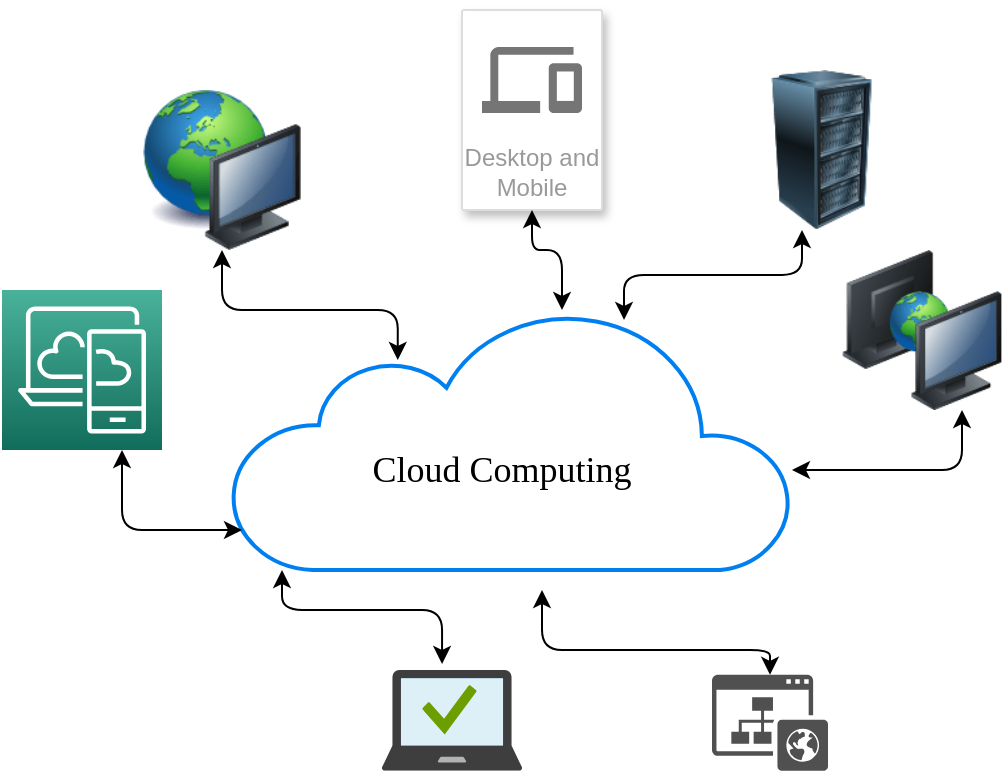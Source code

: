 <mxfile version="14.4.3" type="github">
  <diagram id="8HRx8LbAURV8-KewX7sr" name="Page-1">
    <mxGraphModel dx="946" dy="535" grid="1" gridSize="10" guides="1" tooltips="1" connect="1" arrows="1" fold="1" page="1" pageScale="1" pageWidth="827" pageHeight="1169" math="0" shadow="0">
      <root>
        <mxCell id="0" />
        <mxCell id="1" parent="0" />
        <mxCell id="0AsAdiVmgyj2254Yx2bW-1" value="" style="html=1;verticalLabelPosition=bottom;align=center;labelBackgroundColor=#ffffff;verticalAlign=top;strokeWidth=2;strokeColor=#0080F0;shadow=0;dashed=0;shape=mxgraph.ios7.icons.cloud;" parent="1" vertex="1">
          <mxGeometry x="145" y="170" width="280" height="130" as="geometry" />
        </mxCell>
        <mxCell id="0AsAdiVmgyj2254Yx2bW-2" value="" style="image;html=1;image=img/lib/clip_art/computers/Network_128x128.png" parent="1" vertex="1">
          <mxGeometry x="100" y="60" width="80" height="80" as="geometry" />
        </mxCell>
        <mxCell id="0AsAdiVmgyj2254Yx2bW-3" value="Desktop and Mobile" style="strokeColor=#dddddd;shadow=1;strokeWidth=1;rounded=1;absoluteArcSize=1;arcSize=2;labelPosition=center;verticalLabelPosition=middle;align=center;verticalAlign=bottom;spacingLeft=0;fontColor=#999999;fontSize=12;whiteSpace=wrap;spacingBottom=2;" parent="1" vertex="1">
          <mxGeometry x="260" y="20" width="70" height="100" as="geometry" />
        </mxCell>
        <mxCell id="0AsAdiVmgyj2254Yx2bW-4" value="" style="dashed=0;connectable=0;html=1;fillColor=#757575;strokeColor=none;shape=mxgraph.gcp2.desktop_and_mobile;part=1;" parent="0AsAdiVmgyj2254Yx2bW-3" vertex="1">
          <mxGeometry x="0.5" width="50" height="33" relative="1" as="geometry">
            <mxPoint x="-25" y="18.5" as="offset" />
          </mxGeometry>
        </mxCell>
        <mxCell id="0AsAdiVmgyj2254Yx2bW-5" value="" style="points=[[0,0,0],[0.25,0,0],[0.5,0,0],[0.75,0,0],[1,0,0],[0,1,0],[0.25,1,0],[0.5,1,0],[0.75,1,0],[1,1,0],[0,0.25,0],[0,0.5,0],[0,0.75,0],[1,0.25,0],[1,0.5,0],[1,0.75,0]];outlineConnect=0;fontColor=#232F3E;gradientColor=#4AB29A;gradientDirection=north;fillColor=#116D5B;strokeColor=#ffffff;dashed=0;verticalLabelPosition=bottom;verticalAlign=top;align=center;html=1;fontSize=12;fontStyle=0;aspect=fixed;shape=mxgraph.aws4.resourceIcon;resIcon=mxgraph.aws4.desktop_and_app_streaming;" parent="1" vertex="1">
          <mxGeometry x="30" y="160" width="80" height="80" as="geometry" />
        </mxCell>
        <mxCell id="0AsAdiVmgyj2254Yx2bW-6" value="" style="aspect=fixed;html=1;points=[];align=center;image;fontSize=12;image=img/lib/mscae/Managed_Desktop.svg;" parent="1" vertex="1">
          <mxGeometry x="220" y="350" width="70" height="50.4" as="geometry" />
        </mxCell>
        <mxCell id="rqjZbobyY0RI_XwX1Pex-1" value="" style="image;html=1;image=img/lib/clip_art/computers/Server_Rack_128x128.png" vertex="1" parent="1">
          <mxGeometry x="400" y="50" width="80" height="80" as="geometry" />
        </mxCell>
        <mxCell id="rqjZbobyY0RI_XwX1Pex-2" value="" style="image;html=1;image=img/lib/clip_art/computers/Network_2_128x128.png" vertex="1" parent="1">
          <mxGeometry x="450" y="140" width="80" height="80" as="geometry" />
        </mxCell>
        <mxCell id="rqjZbobyY0RI_XwX1Pex-3" value="" style="pointerEvents=1;shadow=0;dashed=0;html=1;strokeColor=none;fillColor=#505050;labelPosition=center;verticalLabelPosition=bottom;verticalAlign=top;outlineConnect=0;align=center;shape=mxgraph.office.sites.website_public;" vertex="1" parent="1">
          <mxGeometry x="385" y="352.4" width="58" height="48" as="geometry" />
        </mxCell>
        <mxCell id="rqjZbobyY0RI_XwX1Pex-4" value="&lt;font size=&quot;1&quot; face=&quot;Tahoma&quot;&gt;&lt;span style=&quot;font-size: 18px&quot;&gt;Cloud Computing&lt;/span&gt;&lt;/font&gt;" style="text;html=1;strokeColor=none;fillColor=none;align=center;verticalAlign=middle;whiteSpace=wrap;rounded=0;" vertex="1" parent="1">
          <mxGeometry x="205" y="230" width="150" height="40" as="geometry" />
        </mxCell>
        <mxCell id="rqjZbobyY0RI_XwX1Pex-5" value="" style="edgeStyle=elbowEdgeStyle;elbow=vertical;endArrow=classic;html=1;entryX=0.5;entryY=1;entryDx=0;entryDy=0;startArrow=classic;startFill=1;rounded=1;exitX=0.296;exitY=0.192;exitDx=0;exitDy=0;exitPerimeter=0;" edge="1" parent="1" source="0AsAdiVmgyj2254Yx2bW-1" target="0AsAdiVmgyj2254Yx2bW-2">
          <mxGeometry width="50" height="50" relative="1" as="geometry">
            <mxPoint x="180" y="170" as="sourcePoint" />
            <mxPoint x="230" y="120" as="targetPoint" />
            <Array as="points">
              <mxPoint x="200" y="170" />
            </Array>
          </mxGeometry>
        </mxCell>
        <mxCell id="rqjZbobyY0RI_XwX1Pex-6" value="" style="edgeStyle=elbowEdgeStyle;elbow=vertical;endArrow=classic;html=1;entryX=0.5;entryY=1;entryDx=0;entryDy=0;startArrow=classic;startFill=1;rounded=1;" edge="1" parent="1" source="0AsAdiVmgyj2254Yx2bW-1" target="0AsAdiVmgyj2254Yx2bW-3">
          <mxGeometry width="50" height="50" relative="1" as="geometry">
            <mxPoint x="280" y="150" as="sourcePoint" />
            <mxPoint x="150" y="150" as="targetPoint" />
            <Array as="points">
              <mxPoint x="310" y="140" />
              <mxPoint x="300" y="150" />
            </Array>
          </mxGeometry>
        </mxCell>
        <mxCell id="rqjZbobyY0RI_XwX1Pex-8" value="" style="edgeStyle=elbowEdgeStyle;elbow=vertical;endArrow=classic;html=1;startArrow=classic;startFill=1;rounded=1;exitX=0.7;exitY=0.038;exitDx=0;exitDy=0;exitPerimeter=0;" edge="1" parent="1" source="0AsAdiVmgyj2254Yx2bW-1">
          <mxGeometry width="50" height="50" relative="1" as="geometry">
            <mxPoint x="247.88" y="214.96" as="sourcePoint" />
            <mxPoint x="430" y="130" as="targetPoint" />
            <Array as="points" />
          </mxGeometry>
        </mxCell>
        <mxCell id="rqjZbobyY0RI_XwX1Pex-9" value="" style="edgeStyle=elbowEdgeStyle;elbow=vertical;endArrow=classic;html=1;startArrow=classic;startFill=1;rounded=1;" edge="1" parent="1">
          <mxGeometry width="50" height="50" relative="1" as="geometry">
            <mxPoint x="150" y="280" as="sourcePoint" />
            <mxPoint x="90" y="240" as="targetPoint" />
            <Array as="points">
              <mxPoint x="90" y="280" />
            </Array>
          </mxGeometry>
        </mxCell>
        <mxCell id="rqjZbobyY0RI_XwX1Pex-11" value="" style="edgeStyle=elbowEdgeStyle;elbow=vertical;endArrow=classic;html=1;entryX=0.75;entryY=1;entryDx=0;entryDy=0;startArrow=classic;startFill=1;rounded=1;" edge="1" parent="1" source="0AsAdiVmgyj2254Yx2bW-1" target="rqjZbobyY0RI_XwX1Pex-2">
          <mxGeometry width="50" height="50" relative="1" as="geometry">
            <mxPoint x="430" y="270" as="sourcePoint" />
            <mxPoint x="190" y="190" as="targetPoint" />
            <Array as="points">
              <mxPoint x="450" y="250" />
              <mxPoint x="450" y="270" />
              <mxPoint x="480" y="250" />
              <mxPoint x="490" y="250" />
              <mxPoint x="480" y="260" />
            </Array>
          </mxGeometry>
        </mxCell>
        <mxCell id="rqjZbobyY0RI_XwX1Pex-12" value="" style="edgeStyle=elbowEdgeStyle;elbow=vertical;endArrow=classic;html=1;startArrow=classic;startFill=1;rounded=1;" edge="1" parent="1" target="rqjZbobyY0RI_XwX1Pex-3">
          <mxGeometry width="50" height="50" relative="1" as="geometry">
            <mxPoint x="300" y="310" as="sourcePoint" />
            <mxPoint x="380" y="360" as="targetPoint" />
            <Array as="points">
              <mxPoint x="350" y="340" />
              <mxPoint x="350" y="340" />
            </Array>
          </mxGeometry>
        </mxCell>
        <mxCell id="rqjZbobyY0RI_XwX1Pex-13" value="" style="edgeStyle=elbowEdgeStyle;elbow=vertical;endArrow=classic;html=1;startArrow=classic;startFill=1;rounded=1;exitX=0.429;exitY=-0.06;exitDx=0;exitDy=0;exitPerimeter=0;" edge="1" parent="1" source="0AsAdiVmgyj2254Yx2bW-6" target="0AsAdiVmgyj2254Yx2bW-1">
          <mxGeometry width="50" height="50" relative="1" as="geometry">
            <mxPoint x="250" y="340" as="sourcePoint" />
            <mxPoint x="210" y="210" as="targetPoint" />
            <Array as="points">
              <mxPoint x="170" y="320" />
              <mxPoint x="170" y="330" />
            </Array>
          </mxGeometry>
        </mxCell>
      </root>
    </mxGraphModel>
  </diagram>
</mxfile>
